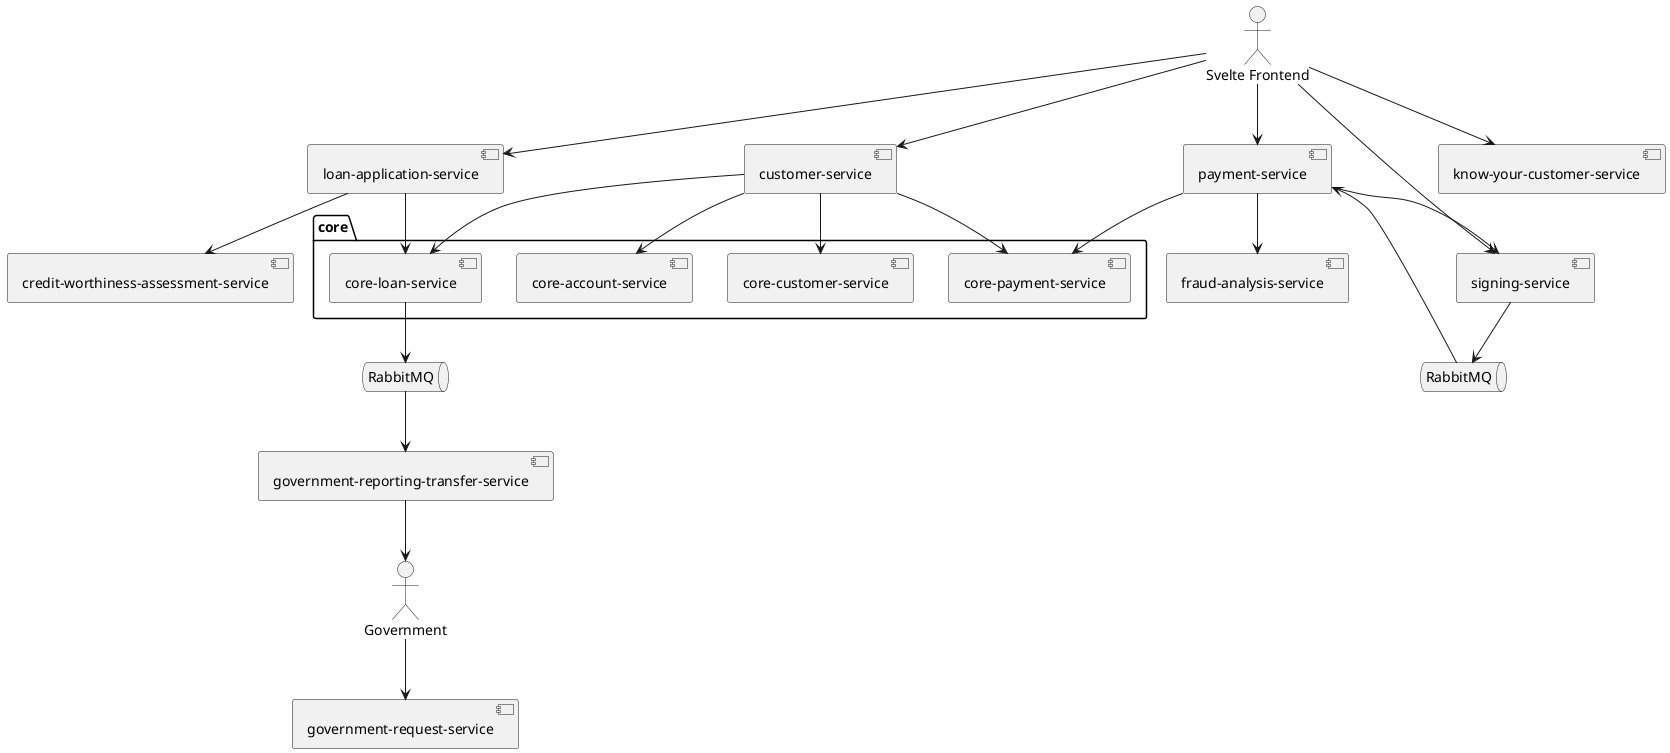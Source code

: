 @startuml

queue "RabbitMQ" as rabbitloan 
queue "RabbitMQ" as rabbitsign

[government-reporting-transfer-service] as govtransfer
[payment-service] as payment
[signing-service] as signing
[government-request-service] as govreq
[credit-worthiness-assessment-service] as creditworth
[fraud-analysis-service] as fraud
[loan-application-service] as loan
[know-your-customer-service] as kyc
[customer-service] as customer

folder core {
[core-account-service] as caccount
[core-customer-service] as ccustomer
[core-payment-service] as cpayment
[core-loan-service] as cloan
}

actor "Svelte Frontend" as svelte
actor Government

Government --> govreq
govtransfer --> Government

svelte --> payment
svelte --> signing
svelte --> kyc
svelte --> loan
svelte --> customer

cloan --> rabbitloan 
rabbitloan --> govtransfer

payment --> signing
signing --> rabbitsign 
rabbitsign --> payment
payment --> cpayment
payment --> fraud

loan --> creditworth
loan --> cloan

customer --> caccount
customer --> cpayment
customer --> cloan
customer --> ccustomer

@enduml